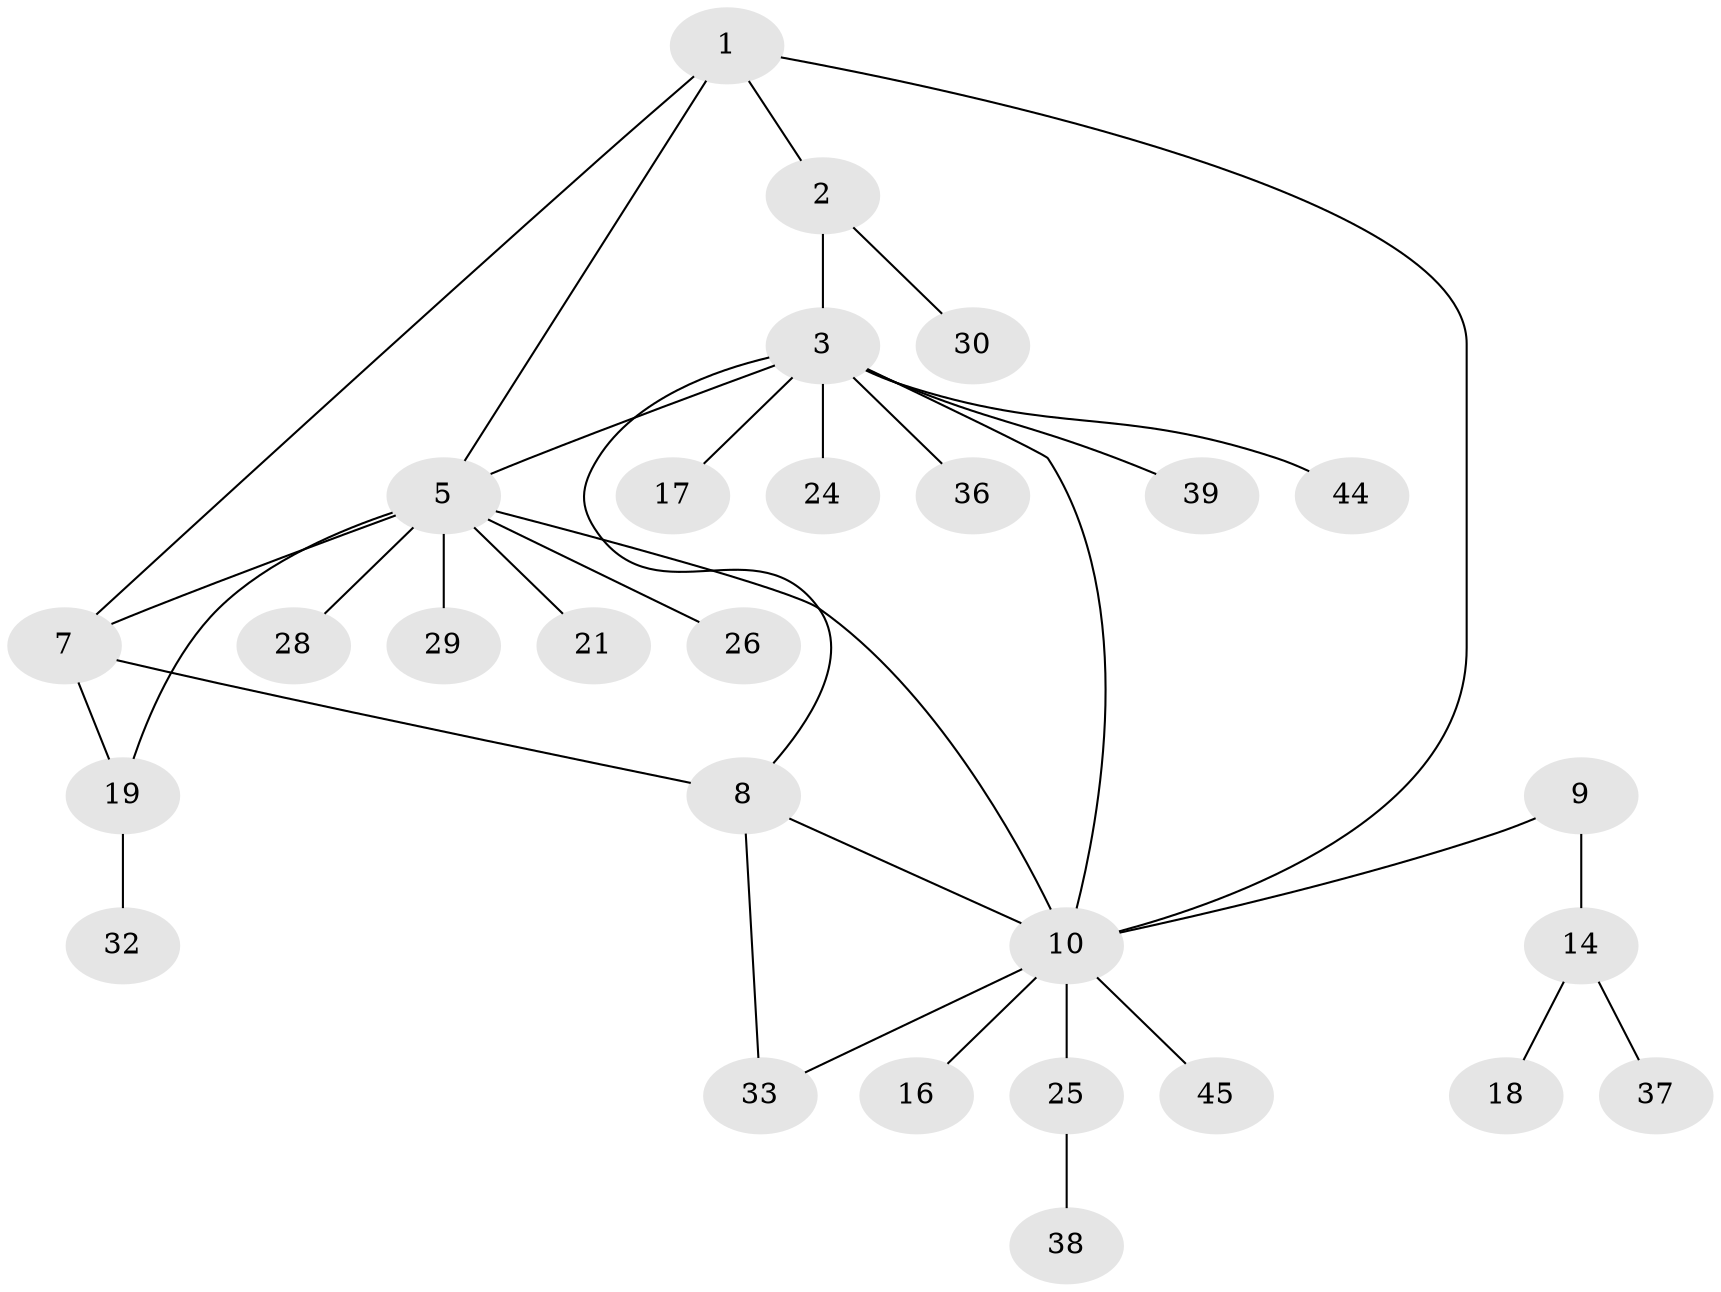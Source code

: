 // original degree distribution, {4: 0.10638297872340426, 3: 0.1276595744680851, 6: 0.0425531914893617, 5: 0.06382978723404255, 9: 0.02127659574468085, 1: 0.5531914893617021, 2: 0.0851063829787234}
// Generated by graph-tools (version 1.1) at 2025/19/03/04/25 18:19:54]
// undirected, 28 vertices, 35 edges
graph export_dot {
graph [start="1"]
  node [color=gray90,style=filled];
  1;
  2 [super="+11"];
  3 [super="+12+4"];
  5 [super="+6+20"];
  7;
  8 [super="+13"];
  9 [super="+41"];
  10;
  14 [super="+15+23"];
  16;
  17;
  18 [super="+27"];
  19;
  21;
  24;
  25 [super="+31"];
  26;
  28;
  29;
  30;
  32;
  33 [super="+47"];
  36;
  37;
  38;
  39;
  44;
  45;
  1 -- 2;
  1 -- 7;
  1 -- 10;
  1 -- 5;
  2 -- 3;
  2 -- 30;
  3 -- 8;
  3 -- 36;
  3 -- 44;
  3 -- 24;
  3 -- 17;
  3 -- 39;
  3 -- 10;
  3 -- 5;
  5 -- 10;
  5 -- 21;
  5 -- 28;
  5 -- 29;
  5 -- 19;
  5 -- 7;
  5 -- 26;
  7 -- 8;
  7 -- 19;
  8 -- 10;
  8 -- 33;
  9 -- 10;
  9 -- 14;
  10 -- 16;
  10 -- 25;
  10 -- 33;
  10 -- 45;
  14 -- 37;
  14 -- 18;
  19 -- 32;
  25 -- 38;
}
